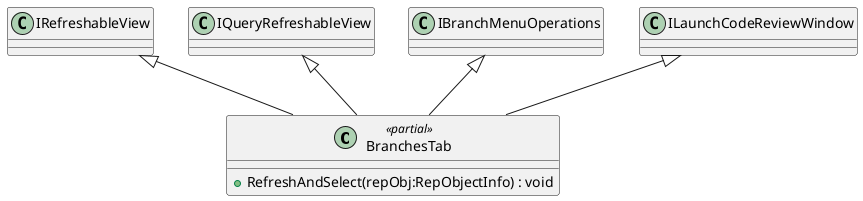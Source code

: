 @startuml
class BranchesTab <<partial>> {
    + RefreshAndSelect(repObj:RepObjectInfo) : void
}
IRefreshableView <|-- BranchesTab
IQueryRefreshableView <|-- BranchesTab
IBranchMenuOperations <|-- BranchesTab
ILaunchCodeReviewWindow <|-- BranchesTab
@enduml
